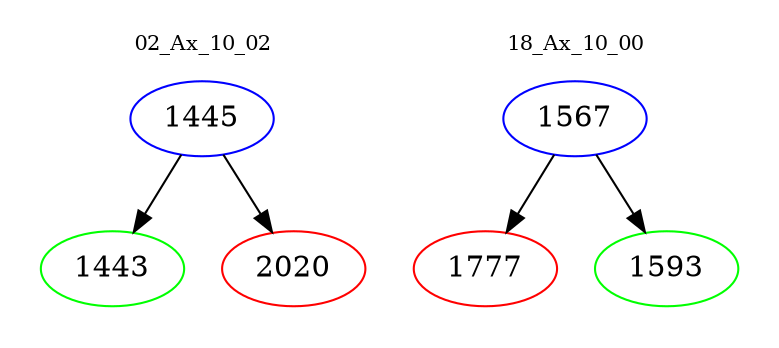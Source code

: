 digraph{
subgraph cluster_0 {
color = white
label = "02_Ax_10_02";
fontsize=10;
T0_1445 [label="1445", color="blue"]
T0_1445 -> T0_1443 [color="black"]
T0_1443 [label="1443", color="green"]
T0_1445 -> T0_2020 [color="black"]
T0_2020 [label="2020", color="red"]
}
subgraph cluster_1 {
color = white
label = "18_Ax_10_00";
fontsize=10;
T1_1567 [label="1567", color="blue"]
T1_1567 -> T1_1777 [color="black"]
T1_1777 [label="1777", color="red"]
T1_1567 -> T1_1593 [color="black"]
T1_1593 [label="1593", color="green"]
}
}
